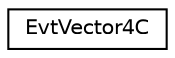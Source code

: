 digraph "Graphical Class Hierarchy"
{
  edge [fontname="Helvetica",fontsize="10",labelfontname="Helvetica",labelfontsize="10"];
  node [fontname="Helvetica",fontsize="10",shape=record];
  rankdir="LR";
  Node1 [label="EvtVector4C",height=0.2,width=0.4,color="black", fillcolor="white", style="filled",URL="$class_evt_vector4_c.html"];
}
